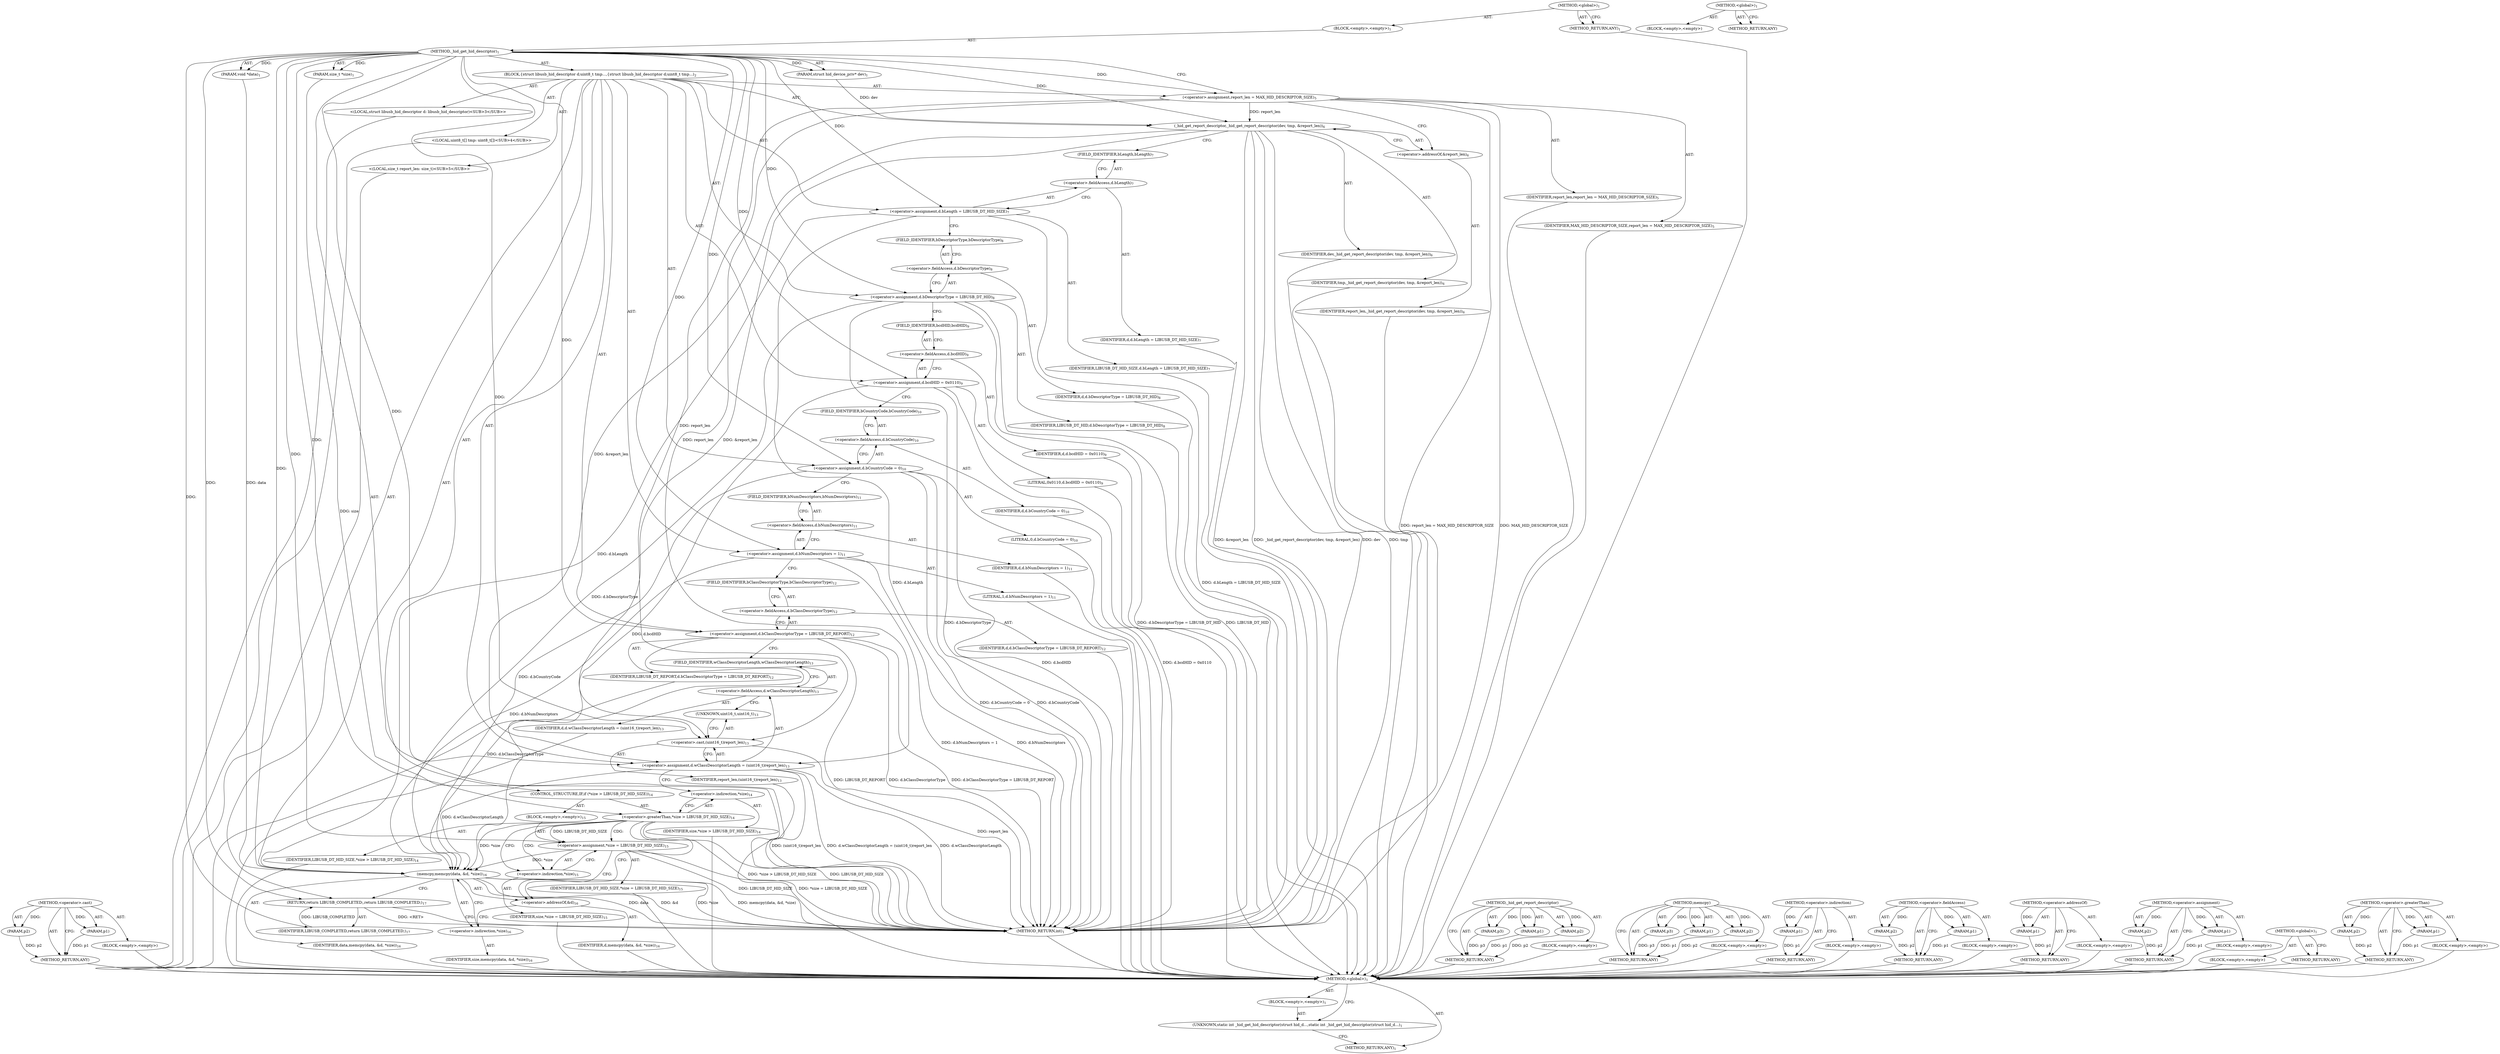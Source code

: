 digraph "&lt;global&gt;" {
vulnerable_128 [label=<(METHOD,&lt;operator&gt;.cast)>];
vulnerable_129 [label=<(PARAM,p1)>];
vulnerable_130 [label=<(PARAM,p2)>];
vulnerable_131 [label=<(BLOCK,&lt;empty&gt;,&lt;empty&gt;)>];
vulnerable_132 [label=<(METHOD_RETURN,ANY)>];
vulnerable_6 [label=<(METHOD,&lt;global&gt;)<SUB>1</SUB>>];
vulnerable_7 [label=<(BLOCK,&lt;empty&gt;,&lt;empty&gt;)<SUB>1</SUB>>];
vulnerable_8 [label=<(METHOD,_hid_get_hid_descriptor)<SUB>1</SUB>>];
vulnerable_9 [label=<(PARAM,struct hid_device_priv* dev)<SUB>1</SUB>>];
vulnerable_10 [label=<(PARAM,void *data)<SUB>1</SUB>>];
vulnerable_11 [label=<(PARAM,size_t *size)<SUB>1</SUB>>];
vulnerable_12 [label=<(BLOCK,{
	struct libusb_hid_descriptor d;
	uint8_t tmp...,{
	struct libusb_hid_descriptor d;
	uint8_t tmp...)<SUB>2</SUB>>];
vulnerable_13 [label="<(LOCAL,struct libusb_hid_descriptor d: libusb_hid_descriptor)<SUB>3</SUB>>"];
vulnerable_14 [label="<(LOCAL,uint8_t[] tmp: uint8_t[])<SUB>4</SUB>>"];
vulnerable_15 [label="<(LOCAL,size_t report_len: size_t)<SUB>5</SUB>>"];
vulnerable_16 [label=<(&lt;operator&gt;.assignment,report_len = MAX_HID_DESCRIPTOR_SIZE)<SUB>5</SUB>>];
vulnerable_17 [label=<(IDENTIFIER,report_len,report_len = MAX_HID_DESCRIPTOR_SIZE)<SUB>5</SUB>>];
vulnerable_18 [label=<(IDENTIFIER,MAX_HID_DESCRIPTOR_SIZE,report_len = MAX_HID_DESCRIPTOR_SIZE)<SUB>5</SUB>>];
vulnerable_19 [label=<(_hid_get_report_descriptor,_hid_get_report_descriptor(dev, tmp, &amp;report_len))<SUB>6</SUB>>];
vulnerable_20 [label=<(IDENTIFIER,dev,_hid_get_report_descriptor(dev, tmp, &amp;report_len))<SUB>6</SUB>>];
vulnerable_21 [label=<(IDENTIFIER,tmp,_hid_get_report_descriptor(dev, tmp, &amp;report_len))<SUB>6</SUB>>];
vulnerable_22 [label=<(&lt;operator&gt;.addressOf,&amp;report_len)<SUB>6</SUB>>];
vulnerable_23 [label=<(IDENTIFIER,report_len,_hid_get_report_descriptor(dev, tmp, &amp;report_len))<SUB>6</SUB>>];
vulnerable_24 [label=<(&lt;operator&gt;.assignment,d.bLength = LIBUSB_DT_HID_SIZE)<SUB>7</SUB>>];
vulnerable_25 [label=<(&lt;operator&gt;.fieldAccess,d.bLength)<SUB>7</SUB>>];
vulnerable_26 [label=<(IDENTIFIER,d,d.bLength = LIBUSB_DT_HID_SIZE)<SUB>7</SUB>>];
vulnerable_27 [label=<(FIELD_IDENTIFIER,bLength,bLength)<SUB>7</SUB>>];
vulnerable_28 [label=<(IDENTIFIER,LIBUSB_DT_HID_SIZE,d.bLength = LIBUSB_DT_HID_SIZE)<SUB>7</SUB>>];
vulnerable_29 [label=<(&lt;operator&gt;.assignment,d.bDescriptorType = LIBUSB_DT_HID)<SUB>8</SUB>>];
vulnerable_30 [label=<(&lt;operator&gt;.fieldAccess,d.bDescriptorType)<SUB>8</SUB>>];
vulnerable_31 [label=<(IDENTIFIER,d,d.bDescriptorType = LIBUSB_DT_HID)<SUB>8</SUB>>];
vulnerable_32 [label=<(FIELD_IDENTIFIER,bDescriptorType,bDescriptorType)<SUB>8</SUB>>];
vulnerable_33 [label=<(IDENTIFIER,LIBUSB_DT_HID,d.bDescriptorType = LIBUSB_DT_HID)<SUB>8</SUB>>];
vulnerable_34 [label=<(&lt;operator&gt;.assignment,d.bcdHID = 0x0110)<SUB>9</SUB>>];
vulnerable_35 [label=<(&lt;operator&gt;.fieldAccess,d.bcdHID)<SUB>9</SUB>>];
vulnerable_36 [label=<(IDENTIFIER,d,d.bcdHID = 0x0110)<SUB>9</SUB>>];
vulnerable_37 [label=<(FIELD_IDENTIFIER,bcdHID,bcdHID)<SUB>9</SUB>>];
vulnerable_38 [label=<(LITERAL,0x0110,d.bcdHID = 0x0110)<SUB>9</SUB>>];
vulnerable_39 [label=<(&lt;operator&gt;.assignment,d.bCountryCode = 0)<SUB>10</SUB>>];
vulnerable_40 [label=<(&lt;operator&gt;.fieldAccess,d.bCountryCode)<SUB>10</SUB>>];
vulnerable_41 [label=<(IDENTIFIER,d,d.bCountryCode = 0)<SUB>10</SUB>>];
vulnerable_42 [label=<(FIELD_IDENTIFIER,bCountryCode,bCountryCode)<SUB>10</SUB>>];
vulnerable_43 [label=<(LITERAL,0,d.bCountryCode = 0)<SUB>10</SUB>>];
vulnerable_44 [label=<(&lt;operator&gt;.assignment,d.bNumDescriptors = 1)<SUB>11</SUB>>];
vulnerable_45 [label=<(&lt;operator&gt;.fieldAccess,d.bNumDescriptors)<SUB>11</SUB>>];
vulnerable_46 [label=<(IDENTIFIER,d,d.bNumDescriptors = 1)<SUB>11</SUB>>];
vulnerable_47 [label=<(FIELD_IDENTIFIER,bNumDescriptors,bNumDescriptors)<SUB>11</SUB>>];
vulnerable_48 [label=<(LITERAL,1,d.bNumDescriptors = 1)<SUB>11</SUB>>];
vulnerable_49 [label=<(&lt;operator&gt;.assignment,d.bClassDescriptorType = LIBUSB_DT_REPORT)<SUB>12</SUB>>];
vulnerable_50 [label=<(&lt;operator&gt;.fieldAccess,d.bClassDescriptorType)<SUB>12</SUB>>];
vulnerable_51 [label=<(IDENTIFIER,d,d.bClassDescriptorType = LIBUSB_DT_REPORT)<SUB>12</SUB>>];
vulnerable_52 [label=<(FIELD_IDENTIFIER,bClassDescriptorType,bClassDescriptorType)<SUB>12</SUB>>];
vulnerable_53 [label=<(IDENTIFIER,LIBUSB_DT_REPORT,d.bClassDescriptorType = LIBUSB_DT_REPORT)<SUB>12</SUB>>];
vulnerable_54 [label=<(&lt;operator&gt;.assignment,d.wClassDescriptorLength = (uint16_t)report_len)<SUB>13</SUB>>];
vulnerable_55 [label=<(&lt;operator&gt;.fieldAccess,d.wClassDescriptorLength)<SUB>13</SUB>>];
vulnerable_56 [label=<(IDENTIFIER,d,d.wClassDescriptorLength = (uint16_t)report_len)<SUB>13</SUB>>];
vulnerable_57 [label=<(FIELD_IDENTIFIER,wClassDescriptorLength,wClassDescriptorLength)<SUB>13</SUB>>];
vulnerable_58 [label=<(&lt;operator&gt;.cast,(uint16_t)report_len)<SUB>13</SUB>>];
vulnerable_59 [label=<(UNKNOWN,uint16_t,uint16_t)<SUB>13</SUB>>];
vulnerable_60 [label=<(IDENTIFIER,report_len,(uint16_t)report_len)<SUB>13</SUB>>];
vulnerable_61 [label=<(CONTROL_STRUCTURE,IF,if (*size &gt; LIBUSB_DT_HID_SIZE))<SUB>14</SUB>>];
vulnerable_62 [label=<(&lt;operator&gt;.greaterThan,*size &gt; LIBUSB_DT_HID_SIZE)<SUB>14</SUB>>];
vulnerable_63 [label=<(&lt;operator&gt;.indirection,*size)<SUB>14</SUB>>];
vulnerable_64 [label=<(IDENTIFIER,size,*size &gt; LIBUSB_DT_HID_SIZE)<SUB>14</SUB>>];
vulnerable_65 [label=<(IDENTIFIER,LIBUSB_DT_HID_SIZE,*size &gt; LIBUSB_DT_HID_SIZE)<SUB>14</SUB>>];
vulnerable_66 [label=<(BLOCK,&lt;empty&gt;,&lt;empty&gt;)<SUB>15</SUB>>];
vulnerable_67 [label=<(&lt;operator&gt;.assignment,*size = LIBUSB_DT_HID_SIZE)<SUB>15</SUB>>];
vulnerable_68 [label=<(&lt;operator&gt;.indirection,*size)<SUB>15</SUB>>];
vulnerable_69 [label=<(IDENTIFIER,size,*size = LIBUSB_DT_HID_SIZE)<SUB>15</SUB>>];
vulnerable_70 [label=<(IDENTIFIER,LIBUSB_DT_HID_SIZE,*size = LIBUSB_DT_HID_SIZE)<SUB>15</SUB>>];
vulnerable_71 [label=<(memcpy,memcpy(data, &amp;d, *size))<SUB>16</SUB>>];
vulnerable_72 [label=<(IDENTIFIER,data,memcpy(data, &amp;d, *size))<SUB>16</SUB>>];
vulnerable_73 [label=<(&lt;operator&gt;.addressOf,&amp;d)<SUB>16</SUB>>];
vulnerable_74 [label=<(IDENTIFIER,d,memcpy(data, &amp;d, *size))<SUB>16</SUB>>];
vulnerable_75 [label=<(&lt;operator&gt;.indirection,*size)<SUB>16</SUB>>];
vulnerable_76 [label=<(IDENTIFIER,size,memcpy(data, &amp;d, *size))<SUB>16</SUB>>];
vulnerable_77 [label=<(RETURN,return LIBUSB_COMPLETED;,return LIBUSB_COMPLETED;)<SUB>17</SUB>>];
vulnerable_78 [label=<(IDENTIFIER,LIBUSB_COMPLETED,return LIBUSB_COMPLETED;)<SUB>17</SUB>>];
vulnerable_79 [label=<(METHOD_RETURN,int)<SUB>1</SUB>>];
vulnerable_81 [label=<(METHOD_RETURN,ANY)<SUB>1</SUB>>];
vulnerable_113 [label=<(METHOD,_hid_get_report_descriptor)>];
vulnerable_114 [label=<(PARAM,p1)>];
vulnerable_115 [label=<(PARAM,p2)>];
vulnerable_116 [label=<(PARAM,p3)>];
vulnerable_117 [label=<(BLOCK,&lt;empty&gt;,&lt;empty&gt;)>];
vulnerable_118 [label=<(METHOD_RETURN,ANY)>];
vulnerable_142 [label=<(METHOD,memcpy)>];
vulnerable_143 [label=<(PARAM,p1)>];
vulnerable_144 [label=<(PARAM,p2)>];
vulnerable_145 [label=<(PARAM,p3)>];
vulnerable_146 [label=<(BLOCK,&lt;empty&gt;,&lt;empty&gt;)>];
vulnerable_147 [label=<(METHOD_RETURN,ANY)>];
vulnerable_138 [label=<(METHOD,&lt;operator&gt;.indirection)>];
vulnerable_139 [label=<(PARAM,p1)>];
vulnerable_140 [label=<(BLOCK,&lt;empty&gt;,&lt;empty&gt;)>];
vulnerable_141 [label=<(METHOD_RETURN,ANY)>];
vulnerable_123 [label=<(METHOD,&lt;operator&gt;.fieldAccess)>];
vulnerable_124 [label=<(PARAM,p1)>];
vulnerable_125 [label=<(PARAM,p2)>];
vulnerable_126 [label=<(BLOCK,&lt;empty&gt;,&lt;empty&gt;)>];
vulnerable_127 [label=<(METHOD_RETURN,ANY)>];
vulnerable_119 [label=<(METHOD,&lt;operator&gt;.addressOf)>];
vulnerable_120 [label=<(PARAM,p1)>];
vulnerable_121 [label=<(BLOCK,&lt;empty&gt;,&lt;empty&gt;)>];
vulnerable_122 [label=<(METHOD_RETURN,ANY)>];
vulnerable_108 [label=<(METHOD,&lt;operator&gt;.assignment)>];
vulnerable_109 [label=<(PARAM,p1)>];
vulnerable_110 [label=<(PARAM,p2)>];
vulnerable_111 [label=<(BLOCK,&lt;empty&gt;,&lt;empty&gt;)>];
vulnerable_112 [label=<(METHOD_RETURN,ANY)>];
vulnerable_102 [label=<(METHOD,&lt;global&gt;)<SUB>1</SUB>>];
vulnerable_103 [label=<(BLOCK,&lt;empty&gt;,&lt;empty&gt;)>];
vulnerable_104 [label=<(METHOD_RETURN,ANY)>];
vulnerable_133 [label=<(METHOD,&lt;operator&gt;.greaterThan)>];
vulnerable_134 [label=<(PARAM,p1)>];
vulnerable_135 [label=<(PARAM,p2)>];
vulnerable_136 [label=<(BLOCK,&lt;empty&gt;,&lt;empty&gt;)>];
vulnerable_137 [label=<(METHOD_RETURN,ANY)>];
fixed_6 [label=<(METHOD,&lt;global&gt;)<SUB>1</SUB>>];
fixed_7 [label=<(BLOCK,&lt;empty&gt;,&lt;empty&gt;)<SUB>1</SUB>>];
fixed_8 [label=<(UNKNOWN,static int _hid_get_hid_descriptor(struct hid_d...,static int _hid_get_hid_descriptor(struct hid_d...)<SUB>1</SUB>>];
fixed_9 [label=<(METHOD_RETURN,ANY)<SUB>1</SUB>>];
fixed_14 [label=<(METHOD,&lt;global&gt;)<SUB>1</SUB>>];
fixed_15 [label=<(BLOCK,&lt;empty&gt;,&lt;empty&gt;)>];
fixed_16 [label=<(METHOD_RETURN,ANY)>];
vulnerable_128 -> vulnerable_129  [key=0, label="AST: "];
vulnerable_128 -> vulnerable_129  [key=1, label="DDG: "];
vulnerable_128 -> vulnerable_131  [key=0, label="AST: "];
vulnerable_128 -> vulnerable_130  [key=0, label="AST: "];
vulnerable_128 -> vulnerable_130  [key=1, label="DDG: "];
vulnerable_128 -> vulnerable_132  [key=0, label="AST: "];
vulnerable_128 -> vulnerable_132  [key=1, label="CFG: "];
vulnerable_129 -> vulnerable_132  [key=0, label="DDG: p1"];
vulnerable_130 -> vulnerable_132  [key=0, label="DDG: p2"];
vulnerable_131 -> fixed_6  [key=0];
vulnerable_132 -> fixed_6  [key=0];
vulnerable_6 -> vulnerable_7  [key=0, label="AST: "];
vulnerable_6 -> vulnerable_81  [key=0, label="AST: "];
vulnerable_6 -> vulnerable_81  [key=1, label="CFG: "];
vulnerable_7 -> vulnerable_8  [key=0, label="AST: "];
vulnerable_8 -> vulnerable_9  [key=0, label="AST: "];
vulnerable_8 -> vulnerable_9  [key=1, label="DDG: "];
vulnerable_8 -> vulnerable_10  [key=0, label="AST: "];
vulnerable_8 -> vulnerable_10  [key=1, label="DDG: "];
vulnerable_8 -> vulnerable_11  [key=0, label="AST: "];
vulnerable_8 -> vulnerable_11  [key=1, label="DDG: "];
vulnerable_8 -> vulnerable_12  [key=0, label="AST: "];
vulnerable_8 -> vulnerable_79  [key=0, label="AST: "];
vulnerable_8 -> vulnerable_16  [key=0, label="CFG: "];
vulnerable_8 -> vulnerable_16  [key=1, label="DDG: "];
vulnerable_8 -> vulnerable_24  [key=0, label="DDG: "];
vulnerable_8 -> vulnerable_29  [key=0, label="DDG: "];
vulnerable_8 -> vulnerable_34  [key=0, label="DDG: "];
vulnerable_8 -> vulnerable_39  [key=0, label="DDG: "];
vulnerable_8 -> vulnerable_44  [key=0, label="DDG: "];
vulnerable_8 -> vulnerable_49  [key=0, label="DDG: "];
vulnerable_8 -> vulnerable_54  [key=0, label="DDG: "];
vulnerable_8 -> vulnerable_77  [key=0, label="DDG: "];
vulnerable_8 -> vulnerable_19  [key=0, label="DDG: "];
vulnerable_8 -> vulnerable_71  [key=0, label="DDG: "];
vulnerable_8 -> vulnerable_78  [key=0, label="DDG: "];
vulnerable_8 -> vulnerable_58  [key=0, label="DDG: "];
vulnerable_8 -> vulnerable_62  [key=0, label="DDG: "];
vulnerable_8 -> vulnerable_67  [key=0, label="DDG: "];
vulnerable_9 -> vulnerable_19  [key=0, label="DDG: dev"];
vulnerable_10 -> vulnerable_71  [key=0, label="DDG: data"];
vulnerable_11 -> vulnerable_79  [key=0, label="DDG: size"];
vulnerable_12 -> vulnerable_13  [key=0, label="AST: "];
vulnerable_12 -> vulnerable_14  [key=0, label="AST: "];
vulnerable_12 -> vulnerable_15  [key=0, label="AST: "];
vulnerable_12 -> vulnerable_16  [key=0, label="AST: "];
vulnerable_12 -> vulnerable_19  [key=0, label="AST: "];
vulnerable_12 -> vulnerable_24  [key=0, label="AST: "];
vulnerable_12 -> vulnerable_29  [key=0, label="AST: "];
vulnerable_12 -> vulnerable_34  [key=0, label="AST: "];
vulnerable_12 -> vulnerable_39  [key=0, label="AST: "];
vulnerable_12 -> vulnerable_44  [key=0, label="AST: "];
vulnerable_12 -> vulnerable_49  [key=0, label="AST: "];
vulnerable_12 -> vulnerable_54  [key=0, label="AST: "];
vulnerable_12 -> vulnerable_61  [key=0, label="AST: "];
vulnerable_12 -> vulnerable_71  [key=0, label="AST: "];
vulnerable_12 -> vulnerable_77  [key=0, label="AST: "];
vulnerable_13 -> fixed_6  [key=0];
vulnerable_14 -> fixed_6  [key=0];
vulnerable_15 -> fixed_6  [key=0];
vulnerable_16 -> vulnerable_17  [key=0, label="AST: "];
vulnerable_16 -> vulnerable_18  [key=0, label="AST: "];
vulnerable_16 -> vulnerable_22  [key=0, label="CFG: "];
vulnerable_16 -> vulnerable_79  [key=0, label="DDG: report_len = MAX_HID_DESCRIPTOR_SIZE"];
vulnerable_16 -> vulnerable_79  [key=1, label="DDG: MAX_HID_DESCRIPTOR_SIZE"];
vulnerable_16 -> vulnerable_54  [key=0, label="DDG: report_len"];
vulnerable_16 -> vulnerable_19  [key=0, label="DDG: report_len"];
vulnerable_16 -> vulnerable_58  [key=0, label="DDG: report_len"];
vulnerable_17 -> fixed_6  [key=0];
vulnerable_18 -> fixed_6  [key=0];
vulnerable_19 -> vulnerable_20  [key=0, label="AST: "];
vulnerable_19 -> vulnerable_21  [key=0, label="AST: "];
vulnerable_19 -> vulnerable_22  [key=0, label="AST: "];
vulnerable_19 -> vulnerable_27  [key=0, label="CFG: "];
vulnerable_19 -> vulnerable_79  [key=0, label="DDG: dev"];
vulnerable_19 -> vulnerable_79  [key=1, label="DDG: tmp"];
vulnerable_19 -> vulnerable_79  [key=2, label="DDG: &amp;report_len"];
vulnerable_19 -> vulnerable_79  [key=3, label="DDG: _hid_get_report_descriptor(dev, tmp, &amp;report_len)"];
vulnerable_19 -> vulnerable_54  [key=0, label="DDG: &amp;report_len"];
vulnerable_19 -> vulnerable_58  [key=0, label="DDG: &amp;report_len"];
vulnerable_20 -> fixed_6  [key=0];
vulnerable_21 -> fixed_6  [key=0];
vulnerable_22 -> vulnerable_23  [key=0, label="AST: "];
vulnerable_22 -> vulnerable_19  [key=0, label="CFG: "];
vulnerable_23 -> fixed_6  [key=0];
vulnerable_24 -> vulnerable_25  [key=0, label="AST: "];
vulnerable_24 -> vulnerable_28  [key=0, label="AST: "];
vulnerable_24 -> vulnerable_32  [key=0, label="CFG: "];
vulnerable_24 -> vulnerable_79  [key=0, label="DDG: d.bLength"];
vulnerable_24 -> vulnerable_79  [key=1, label="DDG: d.bLength = LIBUSB_DT_HID_SIZE"];
vulnerable_24 -> vulnerable_71  [key=0, label="DDG: d.bLength"];
vulnerable_25 -> vulnerable_26  [key=0, label="AST: "];
vulnerable_25 -> vulnerable_27  [key=0, label="AST: "];
vulnerable_25 -> vulnerable_24  [key=0, label="CFG: "];
vulnerable_26 -> fixed_6  [key=0];
vulnerable_27 -> vulnerable_25  [key=0, label="CFG: "];
vulnerable_28 -> fixed_6  [key=0];
vulnerable_29 -> vulnerable_30  [key=0, label="AST: "];
vulnerable_29 -> vulnerable_33  [key=0, label="AST: "];
vulnerable_29 -> vulnerable_37  [key=0, label="CFG: "];
vulnerable_29 -> vulnerable_79  [key=0, label="DDG: d.bDescriptorType"];
vulnerable_29 -> vulnerable_79  [key=1, label="DDG: d.bDescriptorType = LIBUSB_DT_HID"];
vulnerable_29 -> vulnerable_79  [key=2, label="DDG: LIBUSB_DT_HID"];
vulnerable_29 -> vulnerable_71  [key=0, label="DDG: d.bDescriptorType"];
vulnerable_30 -> vulnerable_31  [key=0, label="AST: "];
vulnerable_30 -> vulnerable_32  [key=0, label="AST: "];
vulnerable_30 -> vulnerable_29  [key=0, label="CFG: "];
vulnerable_31 -> fixed_6  [key=0];
vulnerable_32 -> vulnerable_30  [key=0, label="CFG: "];
vulnerable_33 -> fixed_6  [key=0];
vulnerable_34 -> vulnerable_35  [key=0, label="AST: "];
vulnerable_34 -> vulnerable_38  [key=0, label="AST: "];
vulnerable_34 -> vulnerable_42  [key=0, label="CFG: "];
vulnerable_34 -> vulnerable_79  [key=0, label="DDG: d.bcdHID"];
vulnerable_34 -> vulnerable_79  [key=1, label="DDG: d.bcdHID = 0x0110"];
vulnerable_34 -> vulnerable_71  [key=0, label="DDG: d.bcdHID"];
vulnerable_35 -> vulnerable_36  [key=0, label="AST: "];
vulnerable_35 -> vulnerable_37  [key=0, label="AST: "];
vulnerable_35 -> vulnerable_34  [key=0, label="CFG: "];
vulnerable_36 -> fixed_6  [key=0];
vulnerable_37 -> vulnerable_35  [key=0, label="CFG: "];
vulnerable_38 -> fixed_6  [key=0];
vulnerable_39 -> vulnerable_40  [key=0, label="AST: "];
vulnerable_39 -> vulnerable_43  [key=0, label="AST: "];
vulnerable_39 -> vulnerable_47  [key=0, label="CFG: "];
vulnerable_39 -> vulnerable_79  [key=0, label="DDG: d.bCountryCode"];
vulnerable_39 -> vulnerable_79  [key=1, label="DDG: d.bCountryCode = 0"];
vulnerable_39 -> vulnerable_71  [key=0, label="DDG: d.bCountryCode"];
vulnerable_40 -> vulnerable_41  [key=0, label="AST: "];
vulnerable_40 -> vulnerable_42  [key=0, label="AST: "];
vulnerable_40 -> vulnerable_39  [key=0, label="CFG: "];
vulnerable_41 -> fixed_6  [key=0];
vulnerable_42 -> vulnerable_40  [key=0, label="CFG: "];
vulnerable_43 -> fixed_6  [key=0];
vulnerable_44 -> vulnerable_45  [key=0, label="AST: "];
vulnerable_44 -> vulnerable_48  [key=0, label="AST: "];
vulnerable_44 -> vulnerable_52  [key=0, label="CFG: "];
vulnerable_44 -> vulnerable_79  [key=0, label="DDG: d.bNumDescriptors"];
vulnerable_44 -> vulnerable_79  [key=1, label="DDG: d.bNumDescriptors = 1"];
vulnerable_44 -> vulnerable_71  [key=0, label="DDG: d.bNumDescriptors"];
vulnerable_45 -> vulnerable_46  [key=0, label="AST: "];
vulnerable_45 -> vulnerable_47  [key=0, label="AST: "];
vulnerable_45 -> vulnerable_44  [key=0, label="CFG: "];
vulnerable_46 -> fixed_6  [key=0];
vulnerable_47 -> vulnerable_45  [key=0, label="CFG: "];
vulnerable_48 -> fixed_6  [key=0];
vulnerable_49 -> vulnerable_50  [key=0, label="AST: "];
vulnerable_49 -> vulnerable_53  [key=0, label="AST: "];
vulnerable_49 -> vulnerable_57  [key=0, label="CFG: "];
vulnerable_49 -> vulnerable_79  [key=0, label="DDG: d.bClassDescriptorType"];
vulnerable_49 -> vulnerable_79  [key=1, label="DDG: d.bClassDescriptorType = LIBUSB_DT_REPORT"];
vulnerable_49 -> vulnerable_79  [key=2, label="DDG: LIBUSB_DT_REPORT"];
vulnerable_49 -> vulnerable_71  [key=0, label="DDG: d.bClassDescriptorType"];
vulnerable_50 -> vulnerable_51  [key=0, label="AST: "];
vulnerable_50 -> vulnerable_52  [key=0, label="AST: "];
vulnerable_50 -> vulnerable_49  [key=0, label="CFG: "];
vulnerable_51 -> fixed_6  [key=0];
vulnerable_52 -> vulnerable_50  [key=0, label="CFG: "];
vulnerable_53 -> fixed_6  [key=0];
vulnerable_54 -> vulnerable_55  [key=0, label="AST: "];
vulnerable_54 -> vulnerable_58  [key=0, label="AST: "];
vulnerable_54 -> vulnerable_63  [key=0, label="CFG: "];
vulnerable_54 -> vulnerable_79  [key=0, label="DDG: d.wClassDescriptorLength"];
vulnerable_54 -> vulnerable_79  [key=1, label="DDG: (uint16_t)report_len"];
vulnerable_54 -> vulnerable_79  [key=2, label="DDG: d.wClassDescriptorLength = (uint16_t)report_len"];
vulnerable_54 -> vulnerable_71  [key=0, label="DDG: d.wClassDescriptorLength"];
vulnerable_55 -> vulnerable_56  [key=0, label="AST: "];
vulnerable_55 -> vulnerable_57  [key=0, label="AST: "];
vulnerable_55 -> vulnerable_59  [key=0, label="CFG: "];
vulnerable_56 -> fixed_6  [key=0];
vulnerable_57 -> vulnerable_55  [key=0, label="CFG: "];
vulnerable_58 -> vulnerable_59  [key=0, label="AST: "];
vulnerable_58 -> vulnerable_60  [key=0, label="AST: "];
vulnerable_58 -> vulnerable_54  [key=0, label="CFG: "];
vulnerable_58 -> vulnerable_79  [key=0, label="DDG: report_len"];
vulnerable_59 -> vulnerable_58  [key=0, label="CFG: "];
vulnerable_60 -> fixed_6  [key=0];
vulnerable_61 -> vulnerable_62  [key=0, label="AST: "];
vulnerable_61 -> vulnerable_66  [key=0, label="AST: "];
vulnerable_62 -> vulnerable_63  [key=0, label="AST: "];
vulnerable_62 -> vulnerable_65  [key=0, label="AST: "];
vulnerable_62 -> vulnerable_68  [key=0, label="CFG: "];
vulnerable_62 -> vulnerable_68  [key=1, label="CDG: "];
vulnerable_62 -> vulnerable_73  [key=0, label="CFG: "];
vulnerable_62 -> vulnerable_79  [key=0, label="DDG: LIBUSB_DT_HID_SIZE"];
vulnerable_62 -> vulnerable_79  [key=1, label="DDG: *size &gt; LIBUSB_DT_HID_SIZE"];
vulnerable_62 -> vulnerable_71  [key=0, label="DDG: *size"];
vulnerable_62 -> vulnerable_67  [key=0, label="DDG: LIBUSB_DT_HID_SIZE"];
vulnerable_62 -> vulnerable_67  [key=1, label="CDG: "];
vulnerable_63 -> vulnerable_64  [key=0, label="AST: "];
vulnerable_63 -> vulnerable_62  [key=0, label="CFG: "];
vulnerable_64 -> fixed_6  [key=0];
vulnerable_65 -> fixed_6  [key=0];
vulnerable_66 -> vulnerable_67  [key=0, label="AST: "];
vulnerable_67 -> vulnerable_68  [key=0, label="AST: "];
vulnerable_67 -> vulnerable_70  [key=0, label="AST: "];
vulnerable_67 -> vulnerable_73  [key=0, label="CFG: "];
vulnerable_67 -> vulnerable_79  [key=0, label="DDG: LIBUSB_DT_HID_SIZE"];
vulnerable_67 -> vulnerable_79  [key=1, label="DDG: *size = LIBUSB_DT_HID_SIZE"];
vulnerable_67 -> vulnerable_71  [key=0, label="DDG: *size"];
vulnerable_68 -> vulnerable_69  [key=0, label="AST: "];
vulnerable_68 -> vulnerable_67  [key=0, label="CFG: "];
vulnerable_69 -> fixed_6  [key=0];
vulnerable_70 -> fixed_6  [key=0];
vulnerable_71 -> vulnerable_72  [key=0, label="AST: "];
vulnerable_71 -> vulnerable_73  [key=0, label="AST: "];
vulnerable_71 -> vulnerable_75  [key=0, label="AST: "];
vulnerable_71 -> vulnerable_77  [key=0, label="CFG: "];
vulnerable_71 -> vulnerable_79  [key=0, label="DDG: data"];
vulnerable_71 -> vulnerable_79  [key=1, label="DDG: &amp;d"];
vulnerable_71 -> vulnerable_79  [key=2, label="DDG: *size"];
vulnerable_71 -> vulnerable_79  [key=3, label="DDG: memcpy(data, &amp;d, *size)"];
vulnerable_72 -> fixed_6  [key=0];
vulnerable_73 -> vulnerable_74  [key=0, label="AST: "];
vulnerable_73 -> vulnerable_75  [key=0, label="CFG: "];
vulnerable_74 -> fixed_6  [key=0];
vulnerable_75 -> vulnerable_76  [key=0, label="AST: "];
vulnerable_75 -> vulnerable_71  [key=0, label="CFG: "];
vulnerable_76 -> fixed_6  [key=0];
vulnerable_77 -> vulnerable_78  [key=0, label="AST: "];
vulnerable_77 -> vulnerable_79  [key=0, label="CFG: "];
vulnerable_77 -> vulnerable_79  [key=1, label="DDG: &lt;RET&gt;"];
vulnerable_78 -> vulnerable_77  [key=0, label="DDG: LIBUSB_COMPLETED"];
vulnerable_79 -> fixed_6  [key=0];
vulnerable_81 -> fixed_6  [key=0];
vulnerable_113 -> vulnerable_114  [key=0, label="AST: "];
vulnerable_113 -> vulnerable_114  [key=1, label="DDG: "];
vulnerable_113 -> vulnerable_117  [key=0, label="AST: "];
vulnerable_113 -> vulnerable_115  [key=0, label="AST: "];
vulnerable_113 -> vulnerable_115  [key=1, label="DDG: "];
vulnerable_113 -> vulnerable_118  [key=0, label="AST: "];
vulnerable_113 -> vulnerable_118  [key=1, label="CFG: "];
vulnerable_113 -> vulnerable_116  [key=0, label="AST: "];
vulnerable_113 -> vulnerable_116  [key=1, label="DDG: "];
vulnerable_114 -> vulnerable_118  [key=0, label="DDG: p1"];
vulnerable_115 -> vulnerable_118  [key=0, label="DDG: p2"];
vulnerable_116 -> vulnerable_118  [key=0, label="DDG: p3"];
vulnerable_117 -> fixed_6  [key=0];
vulnerable_118 -> fixed_6  [key=0];
vulnerable_142 -> vulnerable_143  [key=0, label="AST: "];
vulnerable_142 -> vulnerable_143  [key=1, label="DDG: "];
vulnerable_142 -> vulnerable_146  [key=0, label="AST: "];
vulnerable_142 -> vulnerable_144  [key=0, label="AST: "];
vulnerable_142 -> vulnerable_144  [key=1, label="DDG: "];
vulnerable_142 -> vulnerable_147  [key=0, label="AST: "];
vulnerable_142 -> vulnerable_147  [key=1, label="CFG: "];
vulnerable_142 -> vulnerable_145  [key=0, label="AST: "];
vulnerable_142 -> vulnerable_145  [key=1, label="DDG: "];
vulnerable_143 -> vulnerable_147  [key=0, label="DDG: p1"];
vulnerable_144 -> vulnerable_147  [key=0, label="DDG: p2"];
vulnerable_145 -> vulnerable_147  [key=0, label="DDG: p3"];
vulnerable_146 -> fixed_6  [key=0];
vulnerable_147 -> fixed_6  [key=0];
vulnerable_138 -> vulnerable_139  [key=0, label="AST: "];
vulnerable_138 -> vulnerable_139  [key=1, label="DDG: "];
vulnerable_138 -> vulnerable_140  [key=0, label="AST: "];
vulnerable_138 -> vulnerable_141  [key=0, label="AST: "];
vulnerable_138 -> vulnerable_141  [key=1, label="CFG: "];
vulnerable_139 -> vulnerable_141  [key=0, label="DDG: p1"];
vulnerable_140 -> fixed_6  [key=0];
vulnerable_141 -> fixed_6  [key=0];
vulnerable_123 -> vulnerable_124  [key=0, label="AST: "];
vulnerable_123 -> vulnerable_124  [key=1, label="DDG: "];
vulnerable_123 -> vulnerable_126  [key=0, label="AST: "];
vulnerable_123 -> vulnerable_125  [key=0, label="AST: "];
vulnerable_123 -> vulnerable_125  [key=1, label="DDG: "];
vulnerable_123 -> vulnerable_127  [key=0, label="AST: "];
vulnerable_123 -> vulnerable_127  [key=1, label="CFG: "];
vulnerable_124 -> vulnerable_127  [key=0, label="DDG: p1"];
vulnerable_125 -> vulnerable_127  [key=0, label="DDG: p2"];
vulnerable_126 -> fixed_6  [key=0];
vulnerable_127 -> fixed_6  [key=0];
vulnerable_119 -> vulnerable_120  [key=0, label="AST: "];
vulnerable_119 -> vulnerable_120  [key=1, label="DDG: "];
vulnerable_119 -> vulnerable_121  [key=0, label="AST: "];
vulnerable_119 -> vulnerable_122  [key=0, label="AST: "];
vulnerable_119 -> vulnerable_122  [key=1, label="CFG: "];
vulnerable_120 -> vulnerable_122  [key=0, label="DDG: p1"];
vulnerable_121 -> fixed_6  [key=0];
vulnerable_122 -> fixed_6  [key=0];
vulnerable_108 -> vulnerable_109  [key=0, label="AST: "];
vulnerable_108 -> vulnerable_109  [key=1, label="DDG: "];
vulnerable_108 -> vulnerable_111  [key=0, label="AST: "];
vulnerable_108 -> vulnerable_110  [key=0, label="AST: "];
vulnerable_108 -> vulnerable_110  [key=1, label="DDG: "];
vulnerable_108 -> vulnerable_112  [key=0, label="AST: "];
vulnerable_108 -> vulnerable_112  [key=1, label="CFG: "];
vulnerable_109 -> vulnerable_112  [key=0, label="DDG: p1"];
vulnerable_110 -> vulnerable_112  [key=0, label="DDG: p2"];
vulnerable_111 -> fixed_6  [key=0];
vulnerable_112 -> fixed_6  [key=0];
vulnerable_102 -> vulnerable_103  [key=0, label="AST: "];
vulnerable_102 -> vulnerable_104  [key=0, label="AST: "];
vulnerable_102 -> vulnerable_104  [key=1, label="CFG: "];
vulnerable_103 -> fixed_6  [key=0];
vulnerable_104 -> fixed_6  [key=0];
vulnerable_133 -> vulnerable_134  [key=0, label="AST: "];
vulnerable_133 -> vulnerable_134  [key=1, label="DDG: "];
vulnerable_133 -> vulnerable_136  [key=0, label="AST: "];
vulnerable_133 -> vulnerable_135  [key=0, label="AST: "];
vulnerable_133 -> vulnerable_135  [key=1, label="DDG: "];
vulnerable_133 -> vulnerable_137  [key=0, label="AST: "];
vulnerable_133 -> vulnerable_137  [key=1, label="CFG: "];
vulnerable_134 -> vulnerable_137  [key=0, label="DDG: p1"];
vulnerable_135 -> vulnerable_137  [key=0, label="DDG: p2"];
vulnerable_136 -> fixed_6  [key=0];
vulnerable_137 -> fixed_6  [key=0];
fixed_6 -> fixed_7  [key=0, label="AST: "];
fixed_6 -> fixed_9  [key=0, label="AST: "];
fixed_6 -> fixed_8  [key=0, label="CFG: "];
fixed_7 -> fixed_8  [key=0, label="AST: "];
fixed_8 -> fixed_9  [key=0, label="CFG: "];
fixed_14 -> fixed_15  [key=0, label="AST: "];
fixed_14 -> fixed_16  [key=0, label="AST: "];
fixed_14 -> fixed_16  [key=1, label="CFG: "];
}
